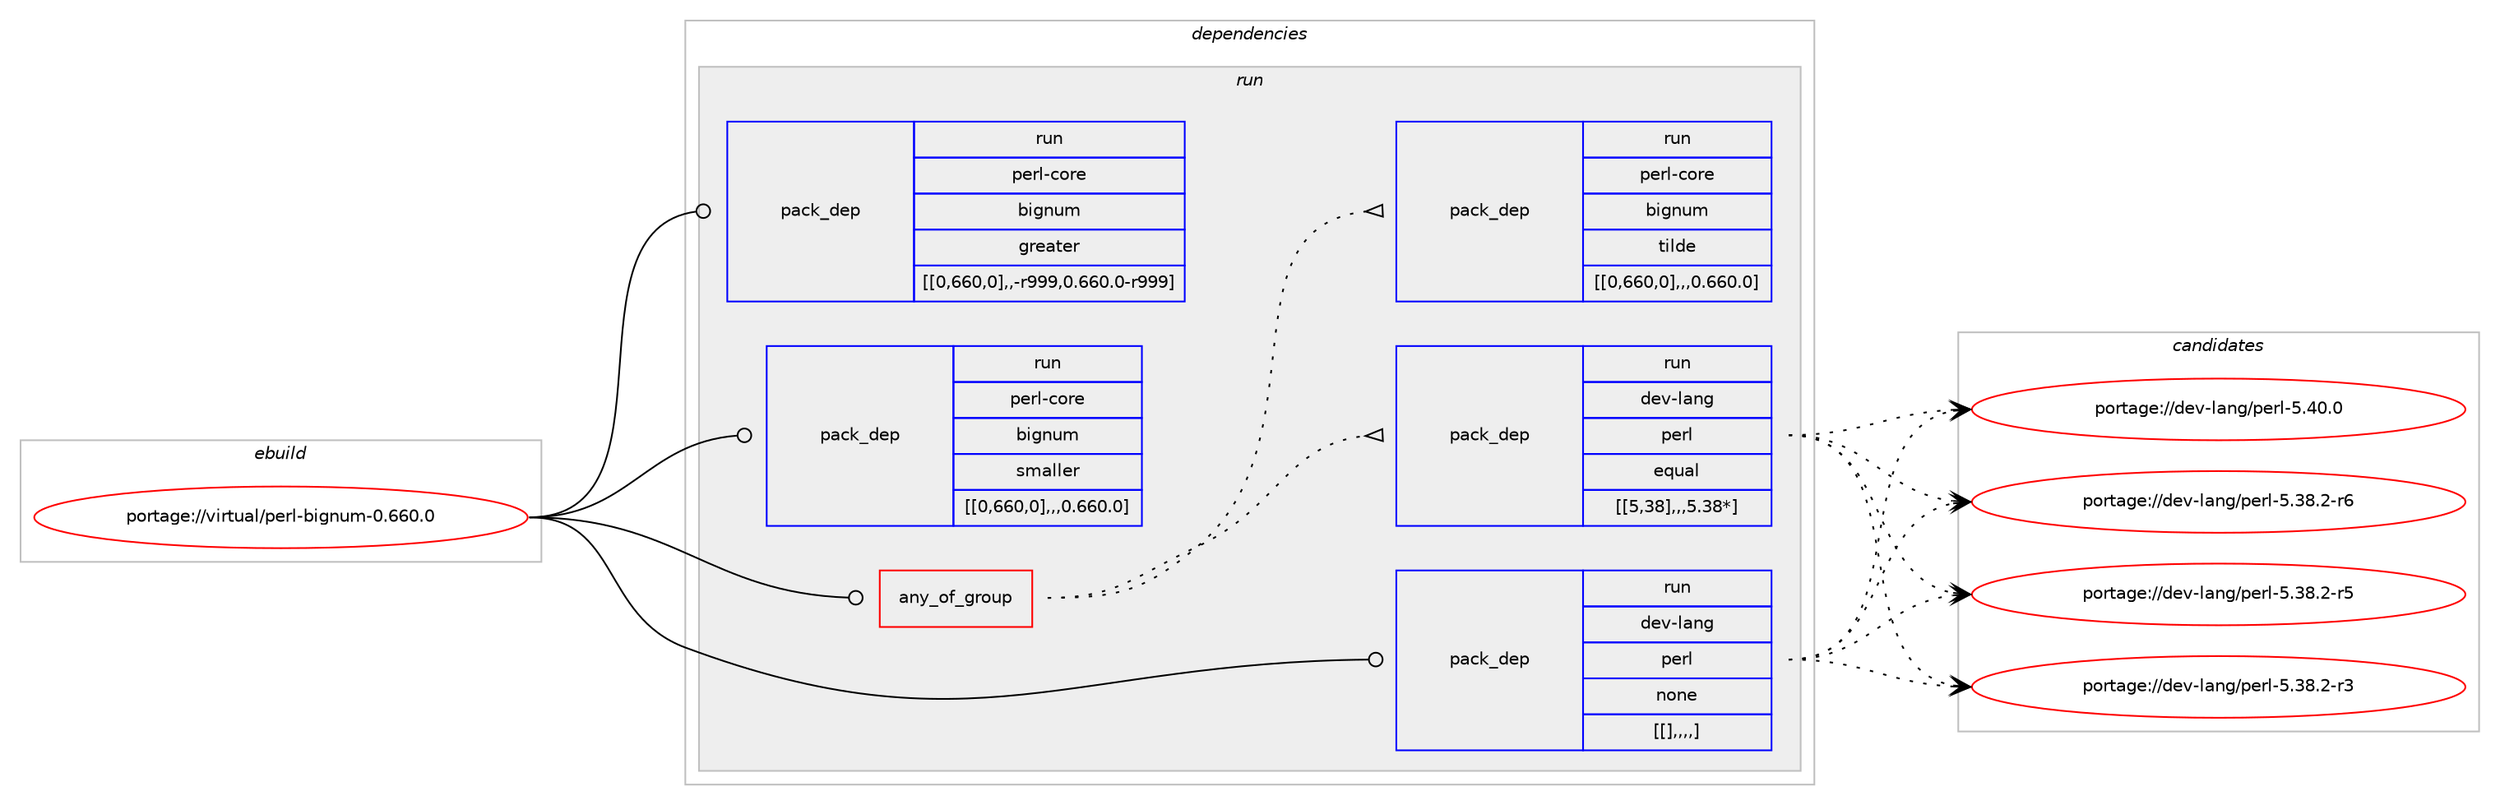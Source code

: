 digraph prolog {

# *************
# Graph options
# *************

newrank=true;
concentrate=true;
compound=true;
graph [rankdir=LR,fontname=Helvetica,fontsize=10,ranksep=1.5];#, ranksep=2.5, nodesep=0.2];
edge  [arrowhead=vee];
node  [fontname=Helvetica,fontsize=10];

# **********
# The ebuild
# **********

subgraph cluster_leftcol {
color=gray;
label=<<i>ebuild</i>>;
id [label="portage://virtual/perl-bignum-0.660.0", color=red, width=4, href="../virtual/perl-bignum-0.660.0.svg"];
}

# ****************
# The dependencies
# ****************

subgraph cluster_midcol {
color=gray;
label=<<i>dependencies</i>>;
subgraph cluster_compile {
fillcolor="#eeeeee";
style=filled;
label=<<i>compile</i>>;
}
subgraph cluster_compileandrun {
fillcolor="#eeeeee";
style=filled;
label=<<i>compile and run</i>>;
}
subgraph cluster_run {
fillcolor="#eeeeee";
style=filled;
label=<<i>run</i>>;
subgraph any135 {
dependency2452 [label=<<TABLE BORDER="0" CELLBORDER="1" CELLSPACING="0" CELLPADDING="4"><TR><TD CELLPADDING="10">any_of_group</TD></TR></TABLE>>, shape=none, color=red];subgraph pack1925 {
dependency2454 [label=<<TABLE BORDER="0" CELLBORDER="1" CELLSPACING="0" CELLPADDING="4" WIDTH="220"><TR><TD ROWSPAN="6" CELLPADDING="30">pack_dep</TD></TR><TR><TD WIDTH="110">run</TD></TR><TR><TD>dev-lang</TD></TR><TR><TD>perl</TD></TR><TR><TD>equal</TD></TR><TR><TD>[[5,38],,,5.38*]</TD></TR></TABLE>>, shape=none, color=blue];
}
dependency2452:e -> dependency2454:w [weight=20,style="dotted",arrowhead="oinv"];
subgraph pack1928 {
dependency2457 [label=<<TABLE BORDER="0" CELLBORDER="1" CELLSPACING="0" CELLPADDING="4" WIDTH="220"><TR><TD ROWSPAN="6" CELLPADDING="30">pack_dep</TD></TR><TR><TD WIDTH="110">run</TD></TR><TR><TD>perl-core</TD></TR><TR><TD>bignum</TD></TR><TR><TD>tilde</TD></TR><TR><TD>[[0,660,0],,,0.660.0]</TD></TR></TABLE>>, shape=none, color=blue];
}
dependency2452:e -> dependency2457:w [weight=20,style="dotted",arrowhead="oinv"];
}
id:e -> dependency2452:w [weight=20,style="solid",arrowhead="odot"];
subgraph pack1931 {
dependency2461 [label=<<TABLE BORDER="0" CELLBORDER="1" CELLSPACING="0" CELLPADDING="4" WIDTH="220"><TR><TD ROWSPAN="6" CELLPADDING="30">pack_dep</TD></TR><TR><TD WIDTH="110">run</TD></TR><TR><TD>dev-lang</TD></TR><TR><TD>perl</TD></TR><TR><TD>none</TD></TR><TR><TD>[[],,,,]</TD></TR></TABLE>>, shape=none, color=blue];
}
id:e -> dependency2461:w [weight=20,style="solid",arrowhead="odot"];
subgraph pack1933 {
dependency2463 [label=<<TABLE BORDER="0" CELLBORDER="1" CELLSPACING="0" CELLPADDING="4" WIDTH="220"><TR><TD ROWSPAN="6" CELLPADDING="30">pack_dep</TD></TR><TR><TD WIDTH="110">run</TD></TR><TR><TD>perl-core</TD></TR><TR><TD>bignum</TD></TR><TR><TD>greater</TD></TR><TR><TD>[[0,660,0],,-r999,0.660.0-r999]</TD></TR></TABLE>>, shape=none, color=blue];
}
id:e -> dependency2463:w [weight=20,style="solid",arrowhead="odot"];
subgraph pack1935 {
dependency2466 [label=<<TABLE BORDER="0" CELLBORDER="1" CELLSPACING="0" CELLPADDING="4" WIDTH="220"><TR><TD ROWSPAN="6" CELLPADDING="30">pack_dep</TD></TR><TR><TD WIDTH="110">run</TD></TR><TR><TD>perl-core</TD></TR><TR><TD>bignum</TD></TR><TR><TD>smaller</TD></TR><TR><TD>[[0,660,0],,,0.660.0]</TD></TR></TABLE>>, shape=none, color=blue];
}
id:e -> dependency2466:w [weight=20,style="solid",arrowhead="odot"];
}
}

# **************
# The candidates
# **************

subgraph cluster_choices {
rank=same;
color=gray;
label=<<i>candidates</i>>;

subgraph choice1920 {
color=black;
nodesep=1;
choice10010111845108971101034711210111410845534652484648 [label="portage://dev-lang/perl-5.40.0", color=red, width=4,href="../dev-lang/perl-5.40.0.svg"];
choice100101118451089711010347112101114108455346515646504511454 [label="portage://dev-lang/perl-5.38.2-r6", color=red, width=4,href="../dev-lang/perl-5.38.2-r6.svg"];
choice100101118451089711010347112101114108455346515646504511453 [label="portage://dev-lang/perl-5.38.2-r5", color=red, width=4,href="../dev-lang/perl-5.38.2-r5.svg"];
choice100101118451089711010347112101114108455346515646504511451 [label="portage://dev-lang/perl-5.38.2-r3", color=red, width=4,href="../dev-lang/perl-5.38.2-r3.svg"];
dependency2454:e -> choice10010111845108971101034711210111410845534652484648:w [style=dotted,weight="100"];
dependency2454:e -> choice100101118451089711010347112101114108455346515646504511454:w [style=dotted,weight="100"];
dependency2454:e -> choice100101118451089711010347112101114108455346515646504511453:w [style=dotted,weight="100"];
dependency2454:e -> choice100101118451089711010347112101114108455346515646504511451:w [style=dotted,weight="100"];
}
subgraph choice1927 {
color=black;
nodesep=1;
}
subgraph choice1928 {
color=black;
nodesep=1;
choice10010111845108971101034711210111410845534652484648 [label="portage://dev-lang/perl-5.40.0", color=red, width=4,href="../dev-lang/perl-5.40.0.svg"];
choice100101118451089711010347112101114108455346515646504511454 [label="portage://dev-lang/perl-5.38.2-r6", color=red, width=4,href="../dev-lang/perl-5.38.2-r6.svg"];
choice100101118451089711010347112101114108455346515646504511453 [label="portage://dev-lang/perl-5.38.2-r5", color=red, width=4,href="../dev-lang/perl-5.38.2-r5.svg"];
choice100101118451089711010347112101114108455346515646504511451 [label="portage://dev-lang/perl-5.38.2-r3", color=red, width=4,href="../dev-lang/perl-5.38.2-r3.svg"];
dependency2461:e -> choice10010111845108971101034711210111410845534652484648:w [style=dotted,weight="100"];
dependency2461:e -> choice100101118451089711010347112101114108455346515646504511454:w [style=dotted,weight="100"];
dependency2461:e -> choice100101118451089711010347112101114108455346515646504511453:w [style=dotted,weight="100"];
dependency2461:e -> choice100101118451089711010347112101114108455346515646504511451:w [style=dotted,weight="100"];
}
subgraph choice1932 {
color=black;
nodesep=1;
}
subgraph choice1933 {
color=black;
nodesep=1;
}
}

}
